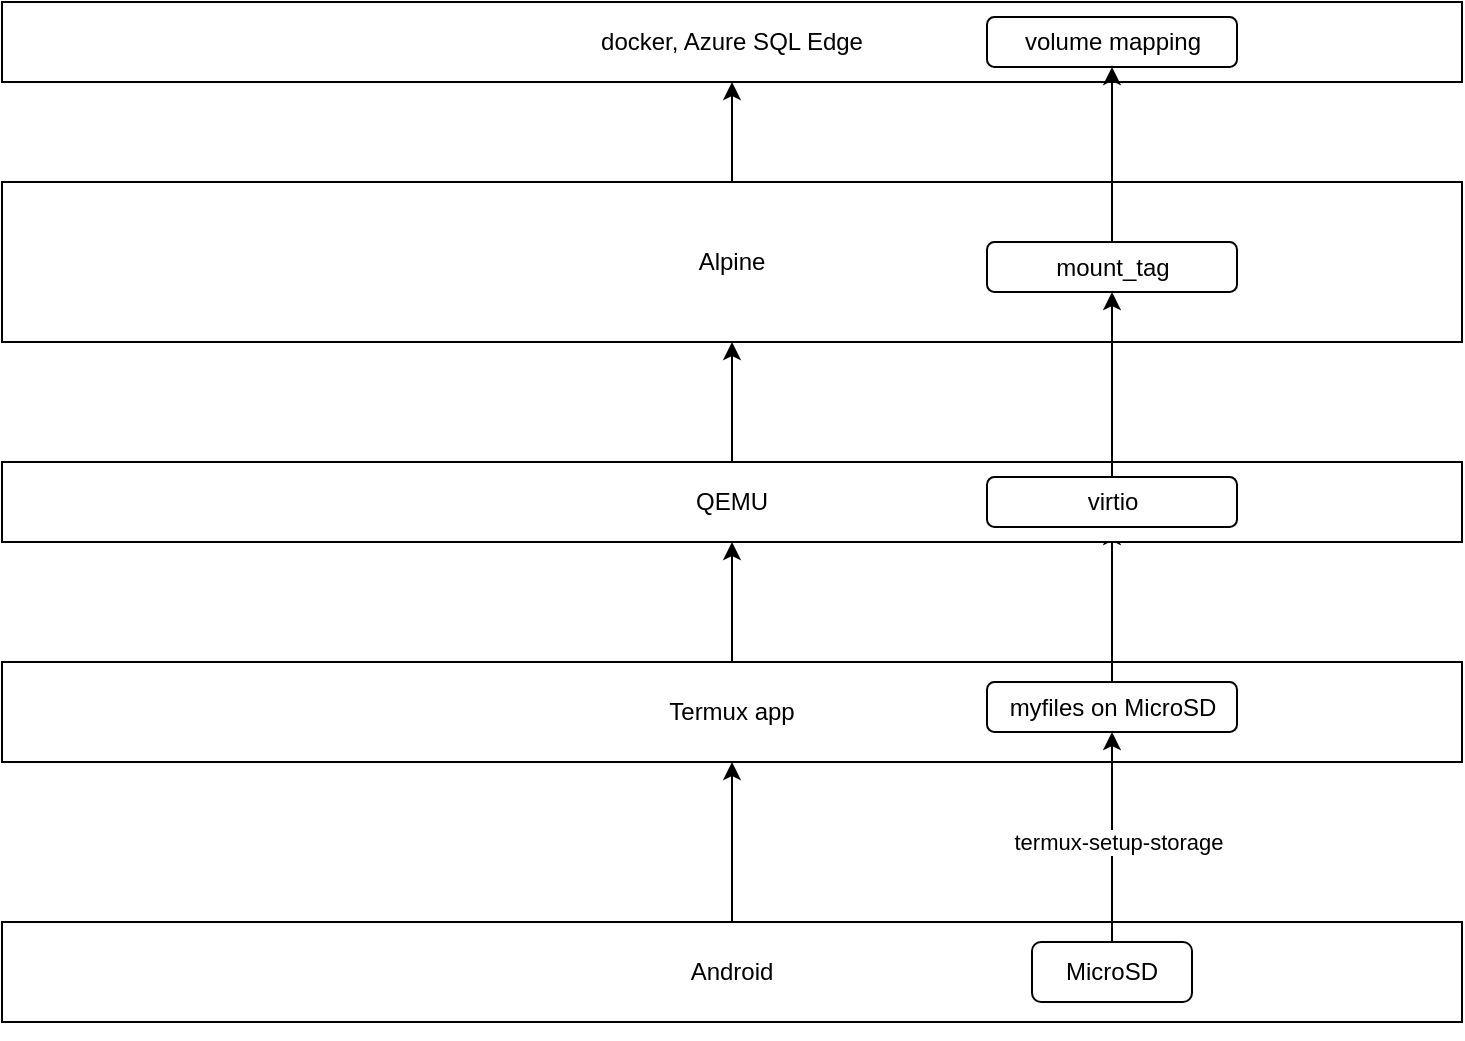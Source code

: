 <mxfile version="24.9.1">
  <diagram name="Page-1" id="q2uFFpw6A81g-2KVfSTK">
    <mxGraphModel dx="1050" dy="653" grid="1" gridSize="10" guides="1" tooltips="1" connect="1" arrows="1" fold="1" page="1" pageScale="1" pageWidth="850" pageHeight="1100" math="0" shadow="0">
      <root>
        <mxCell id="0" />
        <mxCell id="1" parent="0" />
        <mxCell id="lY29EebwksP_RlhY7hUK-5" style="edgeStyle=orthogonalEdgeStyle;rounded=0;orthogonalLoop=1;jettySize=auto;html=1;entryX=0.5;entryY=1;entryDx=0;entryDy=0;" parent="1" source="lY29EebwksP_RlhY7hUK-2" target="lY29EebwksP_RlhY7hUK-3" edge="1">
          <mxGeometry relative="1" as="geometry">
            <mxPoint x="410" y="350" as="targetPoint" />
          </mxGeometry>
        </mxCell>
        <mxCell id="lY29EebwksP_RlhY7hUK-2" value="Android" style="rounded=0;whiteSpace=wrap;html=1;" parent="1" vertex="1">
          <mxGeometry x="50" y="540" width="730" height="50" as="geometry" />
        </mxCell>
        <mxCell id="I_qgogvCm689zmonn_Se-12" style="edgeStyle=orthogonalEdgeStyle;rounded=0;orthogonalLoop=1;jettySize=auto;html=1;exitX=0.5;exitY=0;exitDx=0;exitDy=0;entryX=0.5;entryY=1;entryDx=0;entryDy=0;" edge="1" parent="1" source="lY29EebwksP_RlhY7hUK-3" target="I_qgogvCm689zmonn_Se-11">
          <mxGeometry relative="1" as="geometry" />
        </mxCell>
        <mxCell id="lY29EebwksP_RlhY7hUK-3" value="Termux app" style="rounded=0;whiteSpace=wrap;html=1;" parent="1" vertex="1">
          <mxGeometry x="50" y="410" width="730" height="50" as="geometry" />
        </mxCell>
        <mxCell id="lY29EebwksP_RlhY7hUK-9" style="edgeStyle=orthogonalEdgeStyle;rounded=0;orthogonalLoop=1;jettySize=auto;html=1;exitX=0.5;exitY=0;exitDx=0;exitDy=0;entryX=0.5;entryY=1;entryDx=0;entryDy=0;" parent="1" source="lY29EebwksP_RlhY7hUK-6" target="lY29EebwksP_RlhY7hUK-8" edge="1">
          <mxGeometry relative="1" as="geometry" />
        </mxCell>
        <mxCell id="lY29EebwksP_RlhY7hUK-6" value="Alpine" style="rounded=0;whiteSpace=wrap;html=1;" parent="1" vertex="1">
          <mxGeometry x="50" y="170" width="730" height="80" as="geometry" />
        </mxCell>
        <mxCell id="lY29EebwksP_RlhY7hUK-8" value="docker, Azure SQL Edge" style="rounded=0;whiteSpace=wrap;html=1;" parent="1" vertex="1">
          <mxGeometry x="50" y="80" width="730" height="40" as="geometry" />
        </mxCell>
        <mxCell id="lY29EebwksP_RlhY7hUK-10" style="edgeStyle=orthogonalEdgeStyle;rounded=0;orthogonalLoop=1;jettySize=auto;html=1;exitX=0.5;exitY=1;exitDx=0;exitDy=0;" parent="1" source="lY29EebwksP_RlhY7hUK-2" target="lY29EebwksP_RlhY7hUK-2" edge="1">
          <mxGeometry relative="1" as="geometry" />
        </mxCell>
        <mxCell id="9H2rqrs96JmcYUF9J7Ho-2" value="MicroSD" style="rounded=1;whiteSpace=wrap;html=1;" parent="1" vertex="1">
          <mxGeometry x="565" y="550" width="80" height="30" as="geometry" />
        </mxCell>
        <mxCell id="I_qgogvCm689zmonn_Se-1" style="edgeStyle=orthogonalEdgeStyle;rounded=0;orthogonalLoop=1;jettySize=auto;html=1;entryX=0.5;entryY=1;entryDx=0;entryDy=0;" edge="1" parent="1" source="9H2rqrs96JmcYUF9J7Ho-2" target="I_qgogvCm689zmonn_Se-5">
          <mxGeometry relative="1" as="geometry" />
        </mxCell>
        <mxCell id="I_qgogvCm689zmonn_Se-3" value="termux-setup-storage" style="edgeLabel;html=1;align=center;verticalAlign=middle;resizable=0;points=[];" vertex="1" connectable="0" parent="I_qgogvCm689zmonn_Se-1">
          <mxGeometry x="0.253" y="-3" relative="1" as="geometry">
            <mxPoint y="16" as="offset" />
          </mxGeometry>
        </mxCell>
        <mxCell id="I_qgogvCm689zmonn_Se-26" style="edgeStyle=orthogonalEdgeStyle;rounded=0;orthogonalLoop=1;jettySize=auto;html=1;exitX=0.5;exitY=0;exitDx=0;exitDy=0;entryX=0.5;entryY=1;entryDx=0;entryDy=0;" edge="1" parent="1" source="I_qgogvCm689zmonn_Se-5" target="I_qgogvCm689zmonn_Se-24">
          <mxGeometry relative="1" as="geometry" />
        </mxCell>
        <mxCell id="I_qgogvCm689zmonn_Se-5" value="myfiles on MicroSD" style="rounded=1;whiteSpace=wrap;html=1;" vertex="1" parent="1">
          <mxGeometry x="542.5" y="420" width="125" height="25" as="geometry" />
        </mxCell>
        <mxCell id="I_qgogvCm689zmonn_Se-13" style="edgeStyle=orthogonalEdgeStyle;rounded=0;orthogonalLoop=1;jettySize=auto;html=1;exitX=0.5;exitY=0;exitDx=0;exitDy=0;entryX=0.5;entryY=1;entryDx=0;entryDy=0;" edge="1" parent="1" source="I_qgogvCm689zmonn_Se-11" target="lY29EebwksP_RlhY7hUK-6">
          <mxGeometry relative="1" as="geometry" />
        </mxCell>
        <mxCell id="I_qgogvCm689zmonn_Se-11" value="QEMU" style="rounded=0;whiteSpace=wrap;html=1;" vertex="1" parent="1">
          <mxGeometry x="50" y="310" width="730" height="40" as="geometry" />
        </mxCell>
        <mxCell id="I_qgogvCm689zmonn_Se-30" style="edgeStyle=orthogonalEdgeStyle;rounded=0;orthogonalLoop=1;jettySize=auto;html=1;exitX=0.5;exitY=0;exitDx=0;exitDy=0;entryX=0.5;entryY=1;entryDx=0;entryDy=0;" edge="1" parent="1" source="I_qgogvCm689zmonn_Se-23" target="I_qgogvCm689zmonn_Se-29">
          <mxGeometry relative="1" as="geometry" />
        </mxCell>
        <mxCell id="I_qgogvCm689zmonn_Se-23" value="mount_tag" style="rounded=1;whiteSpace=wrap;html=1;" vertex="1" parent="1">
          <mxGeometry x="542.5" y="200" width="125" height="25" as="geometry" />
        </mxCell>
        <mxCell id="I_qgogvCm689zmonn_Se-27" style="edgeStyle=orthogonalEdgeStyle;rounded=0;orthogonalLoop=1;jettySize=auto;html=1;exitX=0.5;exitY=0;exitDx=0;exitDy=0;entryX=0.5;entryY=1;entryDx=0;entryDy=0;" edge="1" parent="1" source="I_qgogvCm689zmonn_Se-24" target="I_qgogvCm689zmonn_Se-23">
          <mxGeometry relative="1" as="geometry" />
        </mxCell>
        <mxCell id="I_qgogvCm689zmonn_Se-24" value="virtio" style="rounded=1;whiteSpace=wrap;html=1;" vertex="1" parent="1">
          <mxGeometry x="542.5" y="317.5" width="125" height="25" as="geometry" />
        </mxCell>
        <mxCell id="I_qgogvCm689zmonn_Se-29" value="volume mapping" style="rounded=1;whiteSpace=wrap;html=1;" vertex="1" parent="1">
          <mxGeometry x="542.5" y="87.5" width="125" height="25" as="geometry" />
        </mxCell>
      </root>
    </mxGraphModel>
  </diagram>
</mxfile>
